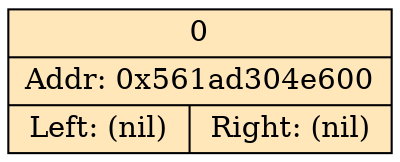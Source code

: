 digraph 
{
-754653696 [shape=record, fillcolor = wheat1, style = filled, label = " {0 | Addr: 0x561ad304e600 | {Left: (nil) | Right: (nil) }}" ] 
}